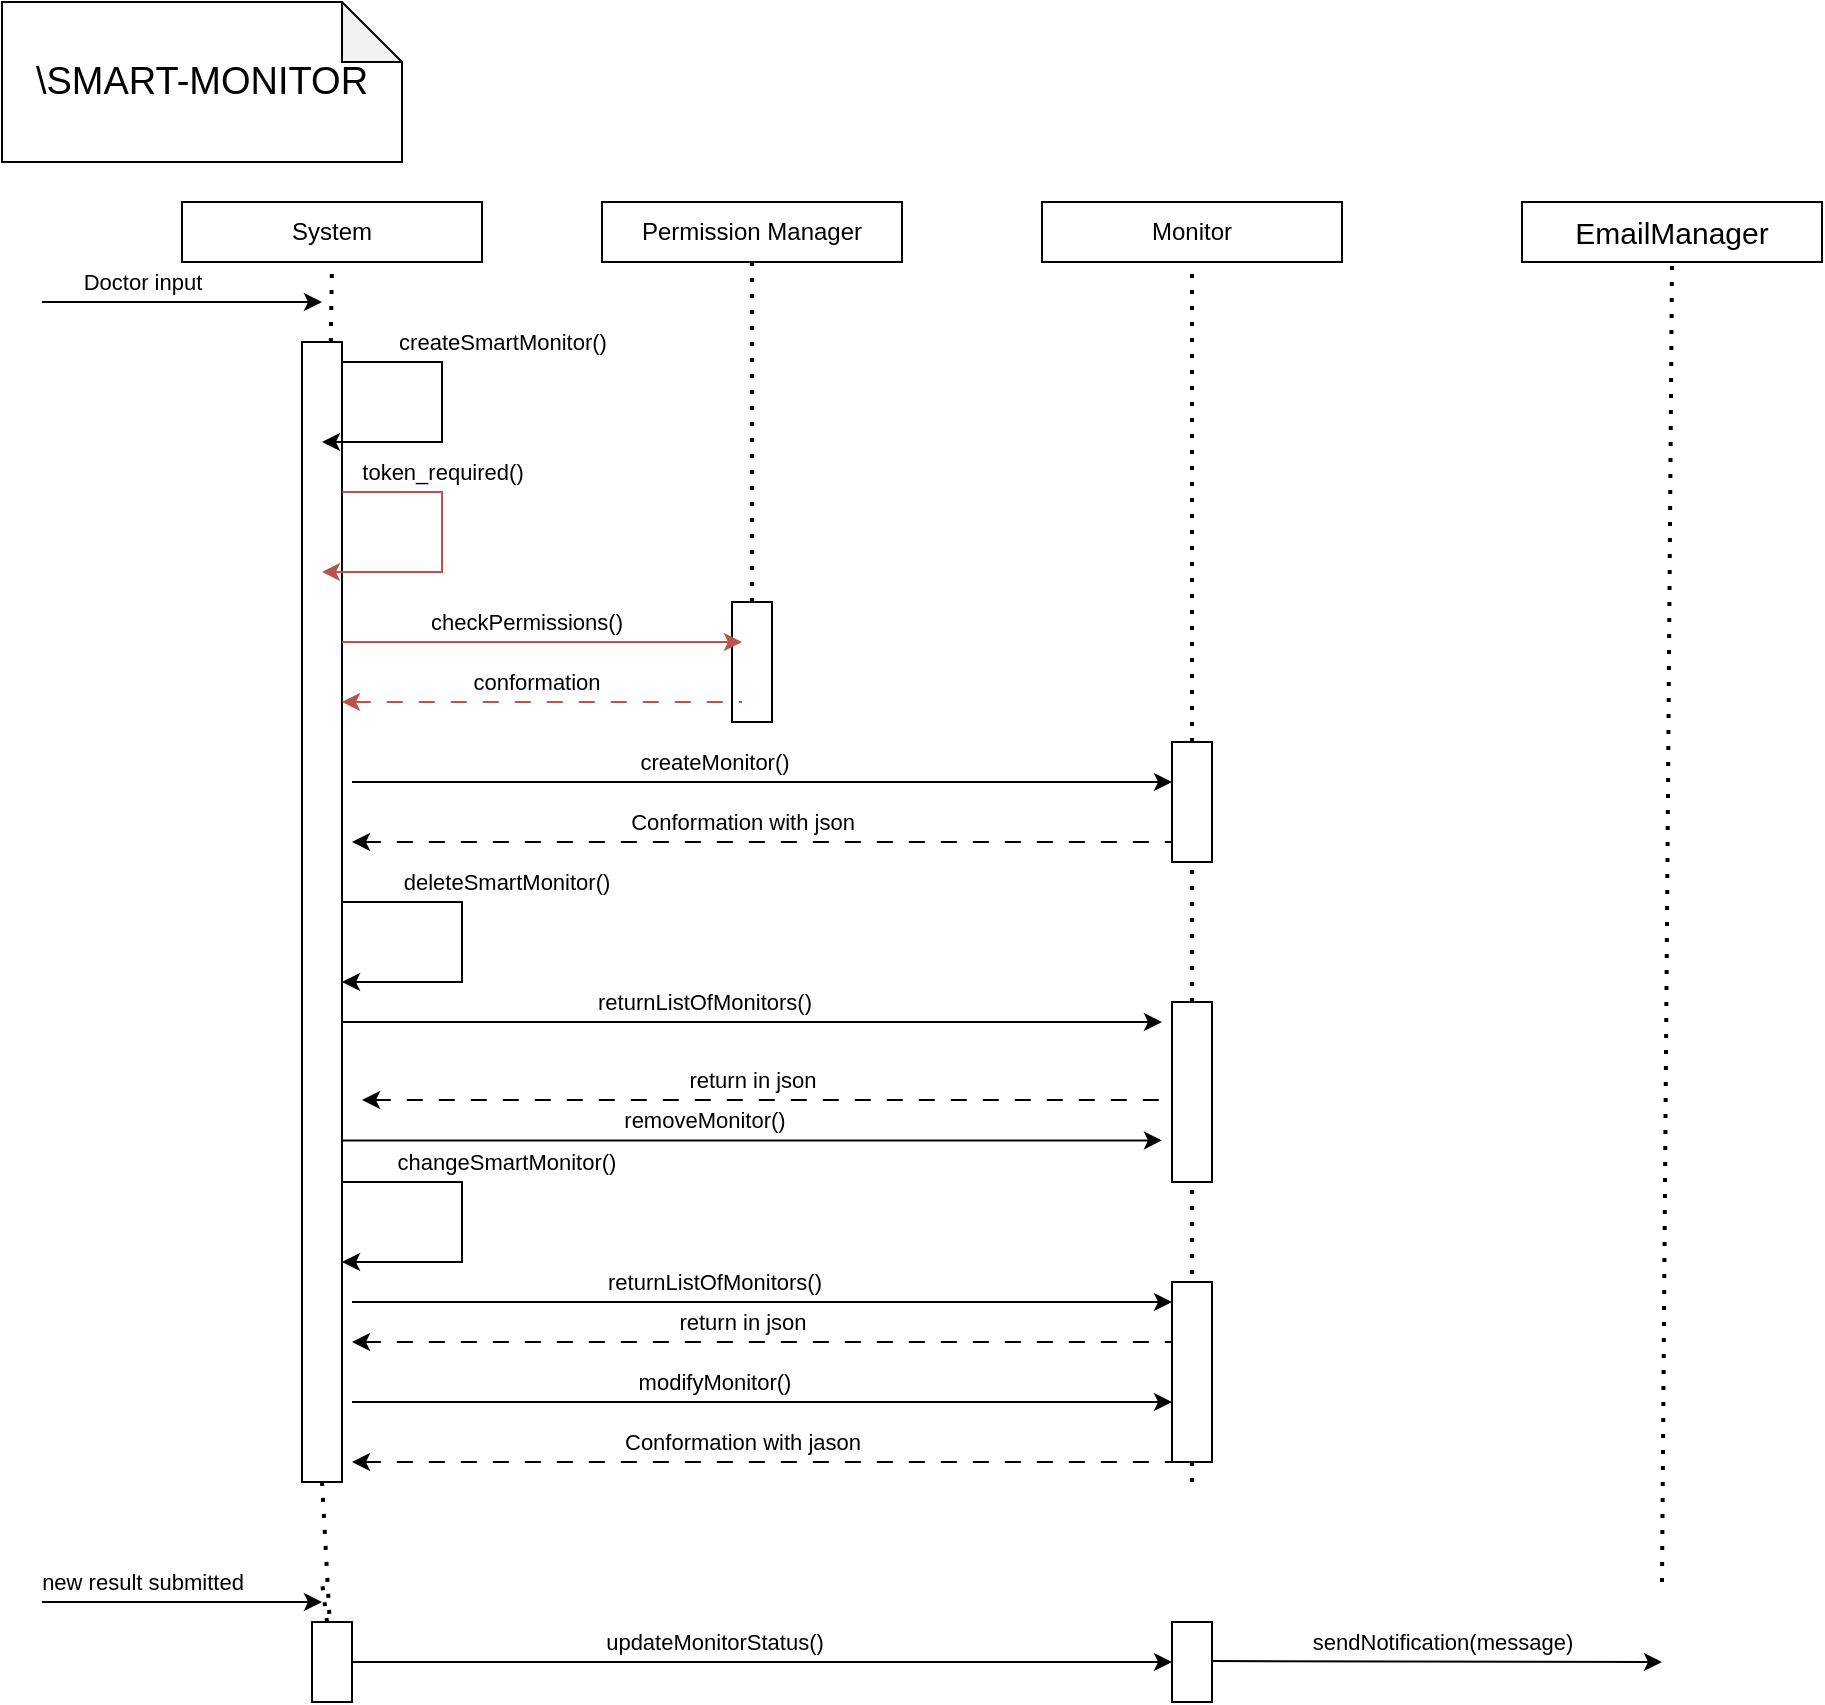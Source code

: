 <mxfile version="24.7.17">
  <diagram name="Page-1" id="VOMRV4gMo3NEoDJJuxT0">
    <mxGraphModel dx="1018" dy="535" grid="1" gridSize="10" guides="1" tooltips="1" connect="1" arrows="1" fold="1" page="1" pageScale="1" pageWidth="850" pageHeight="1100" math="0" shadow="0">
      <root>
        <mxCell id="0" />
        <mxCell id="1" parent="0" />
        <mxCell id="U0eSQF3Itl5CSUhlMvvw-2" value="" style="rounded=0;whiteSpace=wrap;html=1;" vertex="1" parent="1">
          <mxGeometry x="385" y="310" width="20" height="60" as="geometry" />
        </mxCell>
        <mxCell id="U0eSQF3Itl5CSUhlMvvw-3" value="" style="rounded=0;whiteSpace=wrap;html=1;" vertex="1" parent="1">
          <mxGeometry x="170" y="180" width="20" height="570" as="geometry" />
        </mxCell>
        <mxCell id="U0eSQF3Itl5CSUhlMvvw-4" value="System" style="rounded=0;whiteSpace=wrap;html=1;" vertex="1" parent="1">
          <mxGeometry x="110" y="110" width="150" height="30" as="geometry" />
        </mxCell>
        <mxCell id="U0eSQF3Itl5CSUhlMvvw-5" value="" style="endArrow=none;dashed=1;html=1;dashPattern=1 3;strokeWidth=2;rounded=0;entryX=0.5;entryY=1;entryDx=0;entryDy=0;" edge="1" parent="1" source="U0eSQF3Itl5CSUhlMvvw-3" target="U0eSQF3Itl5CSUhlMvvw-4">
          <mxGeometry width="50" height="50" relative="1" as="geometry">
            <mxPoint x="185" y="600" as="sourcePoint" />
            <mxPoint x="450" y="280" as="targetPoint" />
          </mxGeometry>
        </mxCell>
        <mxCell id="U0eSQF3Itl5CSUhlMvvw-6" value="&lt;font style=&quot;font-size: 19px;&quot;&gt;\SMART-MONITOR&lt;/font&gt;" style="shape=note;whiteSpace=wrap;html=1;backgroundOutline=1;darkOpacity=0.05;" vertex="1" parent="1">
          <mxGeometry x="20" y="10" width="200" height="80" as="geometry" />
        </mxCell>
        <mxCell id="U0eSQF3Itl5CSUhlMvvw-7" value="" style="endArrow=classic;html=1;rounded=0;" edge="1" parent="1">
          <mxGeometry width="50" height="50" relative="1" as="geometry">
            <mxPoint x="40" y="160" as="sourcePoint" />
            <mxPoint x="180" y="160" as="targetPoint" />
          </mxGeometry>
        </mxCell>
        <mxCell id="U0eSQF3Itl5CSUhlMvvw-8" value="Doctor input" style="edgeLabel;html=1;align=center;verticalAlign=middle;resizable=0;points=[];" vertex="1" connectable="0" parent="U0eSQF3Itl5CSUhlMvvw-7">
          <mxGeometry x="-0.612" y="-2" relative="1" as="geometry">
            <mxPoint x="23" y="-12" as="offset" />
          </mxGeometry>
        </mxCell>
        <mxCell id="U0eSQF3Itl5CSUhlMvvw-9" value="" style="endArrow=classic;html=1;rounded=0;" edge="1" parent="1">
          <mxGeometry width="50" height="50" relative="1" as="geometry">
            <mxPoint x="190" y="190" as="sourcePoint" />
            <mxPoint x="180" y="230" as="targetPoint" />
            <Array as="points">
              <mxPoint x="240" y="190" />
              <mxPoint x="240" y="230" />
            </Array>
          </mxGeometry>
        </mxCell>
        <mxCell id="U0eSQF3Itl5CSUhlMvvw-10" value="createSmartMonitor()" style="edgeLabel;html=1;align=center;verticalAlign=middle;resizable=0;points=[];" vertex="1" connectable="0" parent="U0eSQF3Itl5CSUhlMvvw-9">
          <mxGeometry x="-0.612" y="-2" relative="1" as="geometry">
            <mxPoint x="51" y="-12" as="offset" />
          </mxGeometry>
        </mxCell>
        <mxCell id="U0eSQF3Itl5CSUhlMvvw-15" value="" style="endArrow=none;dashed=1;html=1;dashPattern=1 3;strokeWidth=2;rounded=0;" edge="1" parent="1" source="U0eSQF3Itl5CSUhlMvvw-83">
          <mxGeometry width="50" height="50" relative="1" as="geometry">
            <mxPoint x="180" y="550" as="sourcePoint" />
            <mxPoint x="180" y="800" as="targetPoint" />
          </mxGeometry>
        </mxCell>
        <mxCell id="U0eSQF3Itl5CSUhlMvvw-16" value="Monitor" style="rounded=0;whiteSpace=wrap;html=1;" vertex="1" parent="1">
          <mxGeometry x="540" y="110" width="150" height="30" as="geometry" />
        </mxCell>
        <mxCell id="U0eSQF3Itl5CSUhlMvvw-17" value="" style="endArrow=none;dashed=1;html=1;dashPattern=1 3;strokeWidth=2;rounded=0;entryX=0.5;entryY=1;entryDx=0;entryDy=0;" edge="1" parent="1" source="U0eSQF3Itl5CSUhlMvvw-19" target="U0eSQF3Itl5CSUhlMvvw-16">
          <mxGeometry width="50" height="50" relative="1" as="geometry">
            <mxPoint x="615" y="650" as="sourcePoint" />
            <mxPoint x="610" y="250" as="targetPoint" />
          </mxGeometry>
        </mxCell>
        <mxCell id="U0eSQF3Itl5CSUhlMvvw-18" value="" style="endArrow=none;dashed=1;html=1;dashPattern=1 3;strokeWidth=2;rounded=0;entryX=0.5;entryY=1;entryDx=0;entryDy=0;" edge="1" parent="1" source="U0eSQF3Itl5CSUhlMvvw-97" target="U0eSQF3Itl5CSUhlMvvw-19">
          <mxGeometry width="50" height="50" relative="1" as="geometry">
            <mxPoint x="615" y="750" as="sourcePoint" />
            <mxPoint x="615" y="140" as="targetPoint" />
          </mxGeometry>
        </mxCell>
        <mxCell id="U0eSQF3Itl5CSUhlMvvw-19" value="" style="rounded=0;whiteSpace=wrap;html=1;" vertex="1" parent="1">
          <mxGeometry x="605" y="380" width="20" height="60" as="geometry" />
        </mxCell>
        <mxCell id="U0eSQF3Itl5CSUhlMvvw-20" value="" style="endArrow=classic;html=1;rounded=0;fillColor=#f8cecc;strokeColor=#b85450;" edge="1" parent="1">
          <mxGeometry width="50" height="50" relative="1" as="geometry">
            <mxPoint x="190" y="255" as="sourcePoint" />
            <mxPoint x="180" y="295" as="targetPoint" />
            <Array as="points">
              <mxPoint x="240" y="255" />
              <mxPoint x="240" y="295" />
            </Array>
          </mxGeometry>
        </mxCell>
        <mxCell id="U0eSQF3Itl5CSUhlMvvw-21" value="token_required()" style="edgeLabel;html=1;align=center;verticalAlign=middle;resizable=0;points=[];" vertex="1" connectable="0" parent="U0eSQF3Itl5CSUhlMvvw-20">
          <mxGeometry x="-0.612" y="-2" relative="1" as="geometry">
            <mxPoint x="21" y="-12" as="offset" />
          </mxGeometry>
        </mxCell>
        <mxCell id="U0eSQF3Itl5CSUhlMvvw-22" value="Permission Manager" style="rounded=0;whiteSpace=wrap;html=1;" vertex="1" parent="1">
          <mxGeometry x="320" y="110" width="150" height="30" as="geometry" />
        </mxCell>
        <mxCell id="U0eSQF3Itl5CSUhlMvvw-23" value="" style="endArrow=none;dashed=1;html=1;dashPattern=1 3;strokeWidth=2;rounded=0;entryX=0.5;entryY=1;entryDx=0;entryDy=0;" edge="1" parent="1" source="U0eSQF3Itl5CSUhlMvvw-2" target="U0eSQF3Itl5CSUhlMvvw-22">
          <mxGeometry width="50" height="50" relative="1" as="geometry">
            <mxPoint x="400" y="600" as="sourcePoint" />
            <mxPoint x="390" y="250" as="targetPoint" />
          </mxGeometry>
        </mxCell>
        <mxCell id="U0eSQF3Itl5CSUhlMvvw-24" value="" style="endArrow=classic;html=1;rounded=0;fillColor=#f8cecc;strokeColor=#b85450;" edge="1" parent="1">
          <mxGeometry width="50" height="50" relative="1" as="geometry">
            <mxPoint x="190" y="330" as="sourcePoint" />
            <mxPoint x="390" y="330" as="targetPoint" />
          </mxGeometry>
        </mxCell>
        <mxCell id="U0eSQF3Itl5CSUhlMvvw-25" value="checkPermissions()" style="edgeLabel;html=1;align=center;verticalAlign=middle;resizable=0;points=[];" vertex="1" connectable="0" parent="U0eSQF3Itl5CSUhlMvvw-24">
          <mxGeometry x="-0.612" y="-2" relative="1" as="geometry">
            <mxPoint x="53" y="-12" as="offset" />
          </mxGeometry>
        </mxCell>
        <mxCell id="U0eSQF3Itl5CSUhlMvvw-26" value="" style="endArrow=none;html=1;rounded=0;dashed=1;dashPattern=8 8;startArrow=classic;startFill=1;endFill=0;fillColor=#f8cecc;strokeColor=#b85450;" edge="1" parent="1">
          <mxGeometry width="50" height="50" relative="1" as="geometry">
            <mxPoint x="190" y="360" as="sourcePoint" />
            <mxPoint x="390" y="360" as="targetPoint" />
          </mxGeometry>
        </mxCell>
        <mxCell id="U0eSQF3Itl5CSUhlMvvw-27" value="conformation" style="edgeLabel;html=1;align=center;verticalAlign=middle;resizable=0;points=[];" vertex="1" connectable="0" parent="U0eSQF3Itl5CSUhlMvvw-26">
          <mxGeometry x="0.297" y="2" relative="1" as="geometry">
            <mxPoint x="-33" y="-8" as="offset" />
          </mxGeometry>
        </mxCell>
        <mxCell id="U0eSQF3Itl5CSUhlMvvw-28" value="" style="endArrow=none;dashed=1;html=1;dashPattern=1 3;strokeWidth=2;rounded=0;entryX=0.5;entryY=1;entryDx=0;entryDy=0;exitX=0.5;exitY=1;exitDx=0;exitDy=0;" edge="1" parent="1" source="U0eSQF3Itl5CSUhlMvvw-2" target="U0eSQF3Itl5CSUhlMvvw-2">
          <mxGeometry width="50" height="50" relative="1" as="geometry">
            <mxPoint x="395" y="470" as="sourcePoint" />
            <mxPoint x="395" y="140" as="targetPoint" />
          </mxGeometry>
        </mxCell>
        <mxCell id="U0eSQF3Itl5CSUhlMvvw-62" value="" style="endArrow=classic;html=1;rounded=0;" edge="1" parent="1">
          <mxGeometry width="50" height="50" relative="1" as="geometry">
            <mxPoint x="195" y="400" as="sourcePoint" />
            <mxPoint x="605" y="400" as="targetPoint" />
          </mxGeometry>
        </mxCell>
        <mxCell id="U0eSQF3Itl5CSUhlMvvw-63" value="createMonitor()" style="edgeLabel;html=1;align=center;verticalAlign=middle;resizable=0;points=[];" vertex="1" connectable="0" parent="U0eSQF3Itl5CSUhlMvvw-62">
          <mxGeometry x="-0.612" y="-2" relative="1" as="geometry">
            <mxPoint x="101" y="-12" as="offset" />
          </mxGeometry>
        </mxCell>
        <mxCell id="U0eSQF3Itl5CSUhlMvvw-64" value="" style="endArrow=classic;html=1;rounded=0;" edge="1" parent="1">
          <mxGeometry width="50" height="50" relative="1" as="geometry">
            <mxPoint x="195" y="710" as="sourcePoint" />
            <mxPoint x="605" y="710" as="targetPoint" />
          </mxGeometry>
        </mxCell>
        <mxCell id="U0eSQF3Itl5CSUhlMvvw-65" value="modifyMonitor()" style="edgeLabel;html=1;align=center;verticalAlign=middle;resizable=0;points=[];" vertex="1" connectable="0" parent="U0eSQF3Itl5CSUhlMvvw-64">
          <mxGeometry x="-0.612" y="-2" relative="1" as="geometry">
            <mxPoint x="101" y="-12" as="offset" />
          </mxGeometry>
        </mxCell>
        <mxCell id="U0eSQF3Itl5CSUhlMvvw-66" value="" style="endArrow=classic;html=1;rounded=0;" edge="1" parent="1">
          <mxGeometry width="50" height="50" relative="1" as="geometry">
            <mxPoint x="190" y="579.2" as="sourcePoint" />
            <mxPoint x="600" y="579.2" as="targetPoint" />
          </mxGeometry>
        </mxCell>
        <mxCell id="U0eSQF3Itl5CSUhlMvvw-67" value="removeMonitor()" style="edgeLabel;html=1;align=center;verticalAlign=middle;resizable=0;points=[];" vertex="1" connectable="0" parent="U0eSQF3Itl5CSUhlMvvw-66">
          <mxGeometry x="-0.612" y="-2" relative="1" as="geometry">
            <mxPoint x="101" y="-12" as="offset" />
          </mxGeometry>
        </mxCell>
        <mxCell id="U0eSQF3Itl5CSUhlMvvw-68" value="" style="endArrow=none;html=1;rounded=0;dashed=1;dashPattern=8 8;startArrow=classic;startFill=1;endFill=0;" edge="1" parent="1">
          <mxGeometry width="50" height="50" relative="1" as="geometry">
            <mxPoint x="195" y="430" as="sourcePoint" />
            <mxPoint x="605" y="430" as="targetPoint" />
          </mxGeometry>
        </mxCell>
        <mxCell id="U0eSQF3Itl5CSUhlMvvw-69" value="Conformation with json" style="edgeLabel;html=1;align=center;verticalAlign=middle;resizable=0;points=[];" vertex="1" connectable="0" parent="U0eSQF3Itl5CSUhlMvvw-68">
          <mxGeometry x="0.297" y="2" relative="1" as="geometry">
            <mxPoint x="-71" y="-8" as="offset" />
          </mxGeometry>
        </mxCell>
        <mxCell id="U0eSQF3Itl5CSUhlMvvw-71" value="" style="endArrow=none;html=1;rounded=0;dashed=1;dashPattern=8 8;startArrow=classic;startFill=1;endFill=0;" edge="1" parent="1">
          <mxGeometry width="50" height="50" relative="1" as="geometry">
            <mxPoint x="195" y="740" as="sourcePoint" />
            <mxPoint x="605" y="740" as="targetPoint" />
          </mxGeometry>
        </mxCell>
        <mxCell id="U0eSQF3Itl5CSUhlMvvw-72" value="Conformation with jason" style="edgeLabel;html=1;align=center;verticalAlign=middle;resizable=0;points=[];" vertex="1" connectable="0" parent="U0eSQF3Itl5CSUhlMvvw-71">
          <mxGeometry x="0.297" y="2" relative="1" as="geometry">
            <mxPoint x="-71" y="-8" as="offset" />
          </mxGeometry>
        </mxCell>
        <mxCell id="U0eSQF3Itl5CSUhlMvvw-73" value="" style="endArrow=classic;html=1;rounded=0;" edge="1" parent="1">
          <mxGeometry width="50" height="50" relative="1" as="geometry">
            <mxPoint x="40" y="810" as="sourcePoint" />
            <mxPoint x="180" y="810" as="targetPoint" />
          </mxGeometry>
        </mxCell>
        <mxCell id="U0eSQF3Itl5CSUhlMvvw-74" value="new result submitted" style="edgeLabel;html=1;align=center;verticalAlign=middle;resizable=0;points=[];" vertex="1" connectable="0" parent="U0eSQF3Itl5CSUhlMvvw-73">
          <mxGeometry x="-0.612" y="-2" relative="1" as="geometry">
            <mxPoint x="23" y="-12" as="offset" />
          </mxGeometry>
        </mxCell>
        <mxCell id="U0eSQF3Itl5CSUhlMvvw-75" value="" style="endArrow=classic;html=1;rounded=0;" edge="1" parent="1">
          <mxGeometry width="50" height="50" relative="1" as="geometry">
            <mxPoint x="195" y="840" as="sourcePoint" />
            <mxPoint x="605" y="840" as="targetPoint" />
          </mxGeometry>
        </mxCell>
        <mxCell id="U0eSQF3Itl5CSUhlMvvw-76" value="updateMonitorStatus()" style="edgeLabel;html=1;align=center;verticalAlign=middle;resizable=0;points=[];" vertex="1" connectable="0" parent="U0eSQF3Itl5CSUhlMvvw-75">
          <mxGeometry x="-0.612" y="-2" relative="1" as="geometry">
            <mxPoint x="101" y="-12" as="offset" />
          </mxGeometry>
        </mxCell>
        <mxCell id="U0eSQF3Itl5CSUhlMvvw-77" value="&lt;font style=&quot;font-size: 15px;&quot;&gt;EmailManager&lt;/font&gt;" style="rounded=0;whiteSpace=wrap;html=1;" vertex="1" parent="1">
          <mxGeometry x="780" y="110" width="150" height="30" as="geometry" />
        </mxCell>
        <mxCell id="U0eSQF3Itl5CSUhlMvvw-78" value="" style="endArrow=none;dashed=1;html=1;dashPattern=1 3;strokeWidth=2;rounded=0;entryX=0.5;entryY=1;entryDx=0;entryDy=0;" edge="1" parent="1" target="U0eSQF3Itl5CSUhlMvvw-77">
          <mxGeometry width="50" height="50" relative="1" as="geometry">
            <mxPoint x="850" y="800" as="sourcePoint" />
            <mxPoint x="850" y="250" as="targetPoint" />
          </mxGeometry>
        </mxCell>
        <mxCell id="U0eSQF3Itl5CSUhlMvvw-79" value="" style="rounded=0;whiteSpace=wrap;html=1;" vertex="1" parent="1">
          <mxGeometry x="605" y="820" width="20" height="40" as="geometry" />
        </mxCell>
        <mxCell id="U0eSQF3Itl5CSUhlMvvw-81" value="" style="endArrow=classic;html=1;rounded=0;" edge="1" parent="1">
          <mxGeometry width="50" height="50" relative="1" as="geometry">
            <mxPoint x="625" y="839.5" as="sourcePoint" />
            <mxPoint x="850" y="840" as="targetPoint" />
          </mxGeometry>
        </mxCell>
        <mxCell id="U0eSQF3Itl5CSUhlMvvw-82" value="sendNotification(message)" style="edgeLabel;html=1;align=center;verticalAlign=middle;resizable=0;points=[];" vertex="1" connectable="0" parent="U0eSQF3Itl5CSUhlMvvw-81">
          <mxGeometry x="-0.612" y="-2" relative="1" as="geometry">
            <mxPoint x="71" y="-12" as="offset" />
          </mxGeometry>
        </mxCell>
        <mxCell id="U0eSQF3Itl5CSUhlMvvw-84" value="" style="endArrow=none;dashed=1;html=1;dashPattern=1 3;strokeWidth=2;rounded=0;" edge="1" parent="1" target="U0eSQF3Itl5CSUhlMvvw-83">
          <mxGeometry width="50" height="50" relative="1" as="geometry">
            <mxPoint x="180" y="750" as="sourcePoint" />
            <mxPoint x="180" y="800" as="targetPoint" />
          </mxGeometry>
        </mxCell>
        <mxCell id="U0eSQF3Itl5CSUhlMvvw-83" value="" style="rounded=0;whiteSpace=wrap;html=1;" vertex="1" parent="1">
          <mxGeometry x="175" y="820" width="20" height="40" as="geometry" />
        </mxCell>
        <mxCell id="U0eSQF3Itl5CSUhlMvvw-85" value="" style="endArrow=classic;html=1;rounded=0;" edge="1" parent="1">
          <mxGeometry width="50" height="50" relative="1" as="geometry">
            <mxPoint x="190" y="460" as="sourcePoint" />
            <mxPoint x="190" y="500" as="targetPoint" />
            <Array as="points">
              <mxPoint x="250" y="460" />
              <mxPoint x="250" y="500" />
            </Array>
          </mxGeometry>
        </mxCell>
        <mxCell id="U0eSQF3Itl5CSUhlMvvw-86" value="deleteSmartMonitor()" style="edgeLabel;html=1;align=center;verticalAlign=middle;resizable=0;points=[];" vertex="1" connectable="0" parent="U0eSQF3Itl5CSUhlMvvw-85">
          <mxGeometry x="-0.612" y="-2" relative="1" as="geometry">
            <mxPoint x="51" y="-12" as="offset" />
          </mxGeometry>
        </mxCell>
        <mxCell id="U0eSQF3Itl5CSUhlMvvw-87" value="" style="endArrow=classic;html=1;rounded=0;" edge="1" parent="1">
          <mxGeometry width="50" height="50" relative="1" as="geometry">
            <mxPoint x="190" y="520" as="sourcePoint" />
            <mxPoint x="600" y="520" as="targetPoint" />
          </mxGeometry>
        </mxCell>
        <mxCell id="U0eSQF3Itl5CSUhlMvvw-88" value="returnListOfMonitors()" style="edgeLabel;html=1;align=center;verticalAlign=middle;resizable=0;points=[];" vertex="1" connectable="0" parent="U0eSQF3Itl5CSUhlMvvw-87">
          <mxGeometry x="-0.612" y="-2" relative="1" as="geometry">
            <mxPoint x="101" y="-12" as="offset" />
          </mxGeometry>
        </mxCell>
        <mxCell id="U0eSQF3Itl5CSUhlMvvw-89" value="" style="endArrow=none;html=1;rounded=0;dashed=1;dashPattern=8 8;startArrow=classic;startFill=1;endFill=0;" edge="1" parent="1">
          <mxGeometry width="50" height="50" relative="1" as="geometry">
            <mxPoint x="195" y="680" as="sourcePoint" />
            <mxPoint x="605" y="680" as="targetPoint" />
          </mxGeometry>
        </mxCell>
        <mxCell id="U0eSQF3Itl5CSUhlMvvw-90" value="return in json" style="edgeLabel;html=1;align=center;verticalAlign=middle;resizable=0;points=[];" vertex="1" connectable="0" parent="U0eSQF3Itl5CSUhlMvvw-89">
          <mxGeometry x="0.297" y="2" relative="1" as="geometry">
            <mxPoint x="-71" y="-8" as="offset" />
          </mxGeometry>
        </mxCell>
        <mxCell id="U0eSQF3Itl5CSUhlMvvw-91" value="" style="endArrow=classic;html=1;rounded=0;" edge="1" parent="1">
          <mxGeometry width="50" height="50" relative="1" as="geometry">
            <mxPoint x="190" y="600" as="sourcePoint" />
            <mxPoint x="190" y="640" as="targetPoint" />
            <Array as="points">
              <mxPoint x="250" y="600" />
              <mxPoint x="250" y="640" />
            </Array>
          </mxGeometry>
        </mxCell>
        <mxCell id="U0eSQF3Itl5CSUhlMvvw-92" value="changeSmartMonitor()" style="edgeLabel;html=1;align=center;verticalAlign=middle;resizable=0;points=[];" vertex="1" connectable="0" parent="U0eSQF3Itl5CSUhlMvvw-91">
          <mxGeometry x="-0.612" y="-2" relative="1" as="geometry">
            <mxPoint x="51" y="-12" as="offset" />
          </mxGeometry>
        </mxCell>
        <mxCell id="U0eSQF3Itl5CSUhlMvvw-93" value="" style="endArrow=classic;html=1;rounded=0;" edge="1" parent="1">
          <mxGeometry width="50" height="50" relative="1" as="geometry">
            <mxPoint x="195" y="660" as="sourcePoint" />
            <mxPoint x="605" y="660" as="targetPoint" />
          </mxGeometry>
        </mxCell>
        <mxCell id="U0eSQF3Itl5CSUhlMvvw-94" value="returnListOfMonitors()" style="edgeLabel;html=1;align=center;verticalAlign=middle;resizable=0;points=[];" vertex="1" connectable="0" parent="U0eSQF3Itl5CSUhlMvvw-93">
          <mxGeometry x="-0.612" y="-2" relative="1" as="geometry">
            <mxPoint x="101" y="-12" as="offset" />
          </mxGeometry>
        </mxCell>
        <mxCell id="U0eSQF3Itl5CSUhlMvvw-95" value="" style="endArrow=none;html=1;rounded=0;dashed=1;dashPattern=8 8;startArrow=classic;startFill=1;endFill=0;" edge="1" parent="1">
          <mxGeometry width="50" height="50" relative="1" as="geometry">
            <mxPoint x="200" y="559" as="sourcePoint" />
            <mxPoint x="610" y="559" as="targetPoint" />
          </mxGeometry>
        </mxCell>
        <mxCell id="U0eSQF3Itl5CSUhlMvvw-96" value="return in json" style="edgeLabel;html=1;align=center;verticalAlign=middle;resizable=0;points=[];" vertex="1" connectable="0" parent="U0eSQF3Itl5CSUhlMvvw-95">
          <mxGeometry x="0.297" y="2" relative="1" as="geometry">
            <mxPoint x="-71" y="-8" as="offset" />
          </mxGeometry>
        </mxCell>
        <mxCell id="U0eSQF3Itl5CSUhlMvvw-98" value="" style="endArrow=none;dashed=1;html=1;dashPattern=1 3;strokeWidth=2;rounded=0;entryX=0.5;entryY=1;entryDx=0;entryDy=0;" edge="1" parent="1" target="U0eSQF3Itl5CSUhlMvvw-97">
          <mxGeometry width="50" height="50" relative="1" as="geometry">
            <mxPoint x="615" y="750" as="sourcePoint" />
            <mxPoint x="615" y="440" as="targetPoint" />
          </mxGeometry>
        </mxCell>
        <mxCell id="U0eSQF3Itl5CSUhlMvvw-97" value="" style="rounded=0;whiteSpace=wrap;html=1;" vertex="1" parent="1">
          <mxGeometry x="605" y="510" width="20" height="90" as="geometry" />
        </mxCell>
        <mxCell id="U0eSQF3Itl5CSUhlMvvw-99" value="" style="rounded=0;whiteSpace=wrap;html=1;" vertex="1" parent="1">
          <mxGeometry x="605" y="650" width="20" height="90" as="geometry" />
        </mxCell>
      </root>
    </mxGraphModel>
  </diagram>
</mxfile>
